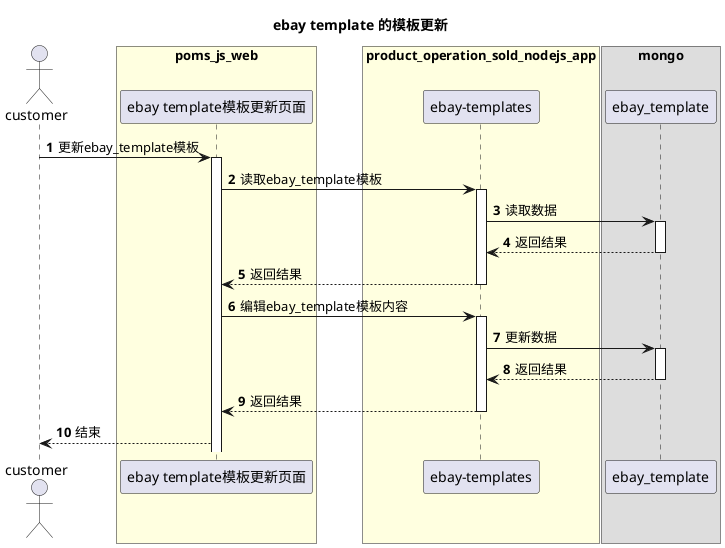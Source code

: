 @startuml
title ebay template 的模板更新
autonumber

actor "customer" as customer

box "poms_js_web" #lightYellow
participant "ebay template模板更新页面" as t0
end box

box "product_operation_sold_nodejs_app" #lightYellow
participant "ebay-templates" as t1
end box

box "mongo"
participant "ebay_template" as db1
end box

customer -> t0 : 更新ebay_template模板
activate t0
t0 -> t1 : 读取ebay_template模板
activate t1
t1 -> db1 : 读取数据
activate db1
db1 --> t1 : 返回结果
deactivate db1
t1 --> t0 : 返回结果
deactivate t1

t0 -> t1 : 编辑ebay_template模板内容
activate t1
t1 -> db1 : 更新数据
activate db1
db1 --> t1 : 返回结果
deactivate db1
t1 --> t0 : 返回结果

deactivate t1
t0 --> customer : 结束


@enduml